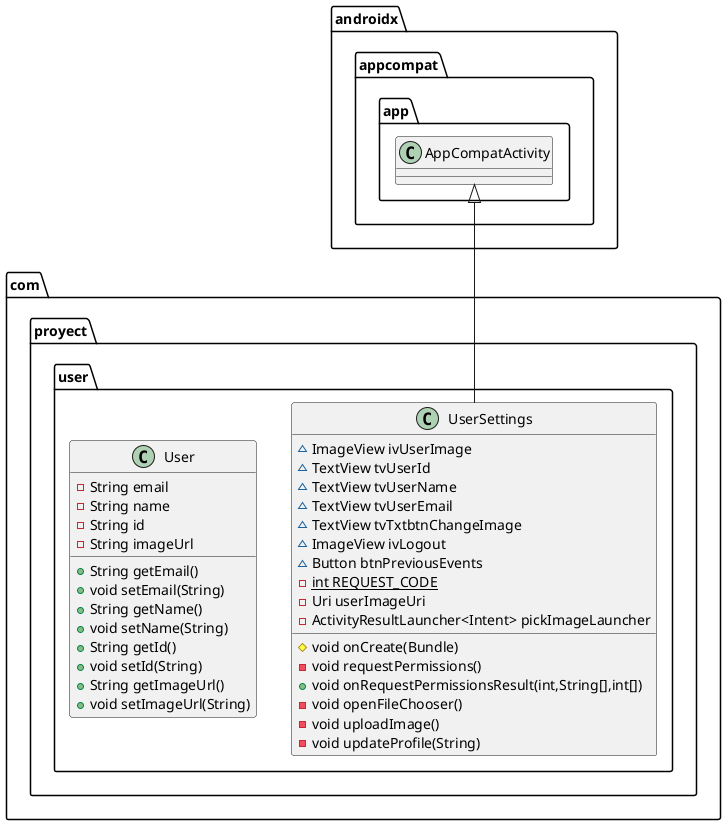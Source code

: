 @startuml
class com.proyect.user.UserSettings {
~ ImageView ivUserImage
~ TextView tvUserId
~ TextView tvUserName
~ TextView tvUserEmail
~ TextView tvTxtbtnChangeImage
~ ImageView ivLogout
~ Button btnPreviousEvents
- {static} int REQUEST_CODE
- Uri userImageUri
- ActivityResultLauncher<Intent> pickImageLauncher
# void onCreate(Bundle)
- void requestPermissions()
+ void onRequestPermissionsResult(int,String[],int[])
- void openFileChooser()
- void uploadImage()
- void updateProfile(String)
}


class com.proyect.user.User {
- String email
- String name
- String id
- String imageUrl
+ String getEmail()
+ void setEmail(String)
+ String getName()
+ void setName(String)
+ String getId()
+ void setId(String)
+ String getImageUrl()
+ void setImageUrl(String)
}




androidx.appcompat.app.AppCompatActivity <|-- com.proyect.user.UserSettings
@enduml